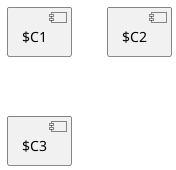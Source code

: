 @startuml
component [$C1]
component [$C2] $C2
component [$C3] as dollarC3
remove $C1
' remove $C2
hide $C2
' restore $C2
show $C2
remove dollarC3
restore dollarC3
@enduml